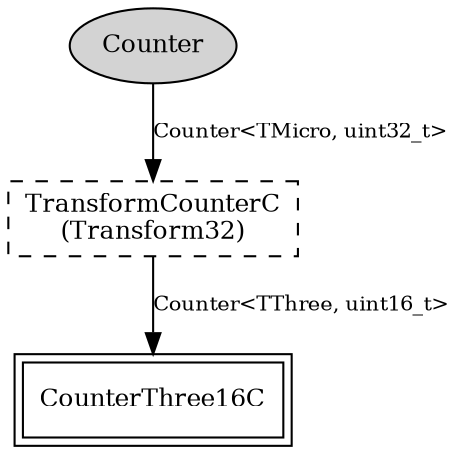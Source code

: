 digraph "tos.platforms.mica.CounterMicro32C" {
  n0x2ace833d2188 [shape=ellipse, style=filled, label="Counter", fontsize=12];
  "CounterMicro32C.Transform32" [fontsize=12, shape=box, style=dashed, label="TransformCounterC\n(Transform32)", URL="../chtml/tos.lib.timer.TransformCounterC.html"];
  "CounterMicro32C.Transform32" [fontsize=12, shape=box, style=dashed, label="TransformCounterC\n(Transform32)", URL="../chtml/tos.lib.timer.TransformCounterC.html"];
  "CounterThree16C" [fontsize=12, shape=box,peripheries=2, URL="../chtml/tos.platforms.mica.CounterThree16C.html"];
  "n0x2ace833d2188" -> "CounterMicro32C.Transform32" [label="Counter<TMicro, uint32_t>", URL="../ihtml/tos.lib.timer.Counter.html", fontsize=10];
  "CounterMicro32C.Transform32" -> "CounterThree16C" [label="Counter<TThree, uint16_t>", URL="../ihtml/tos.lib.timer.Counter.html", fontsize=10];
}
